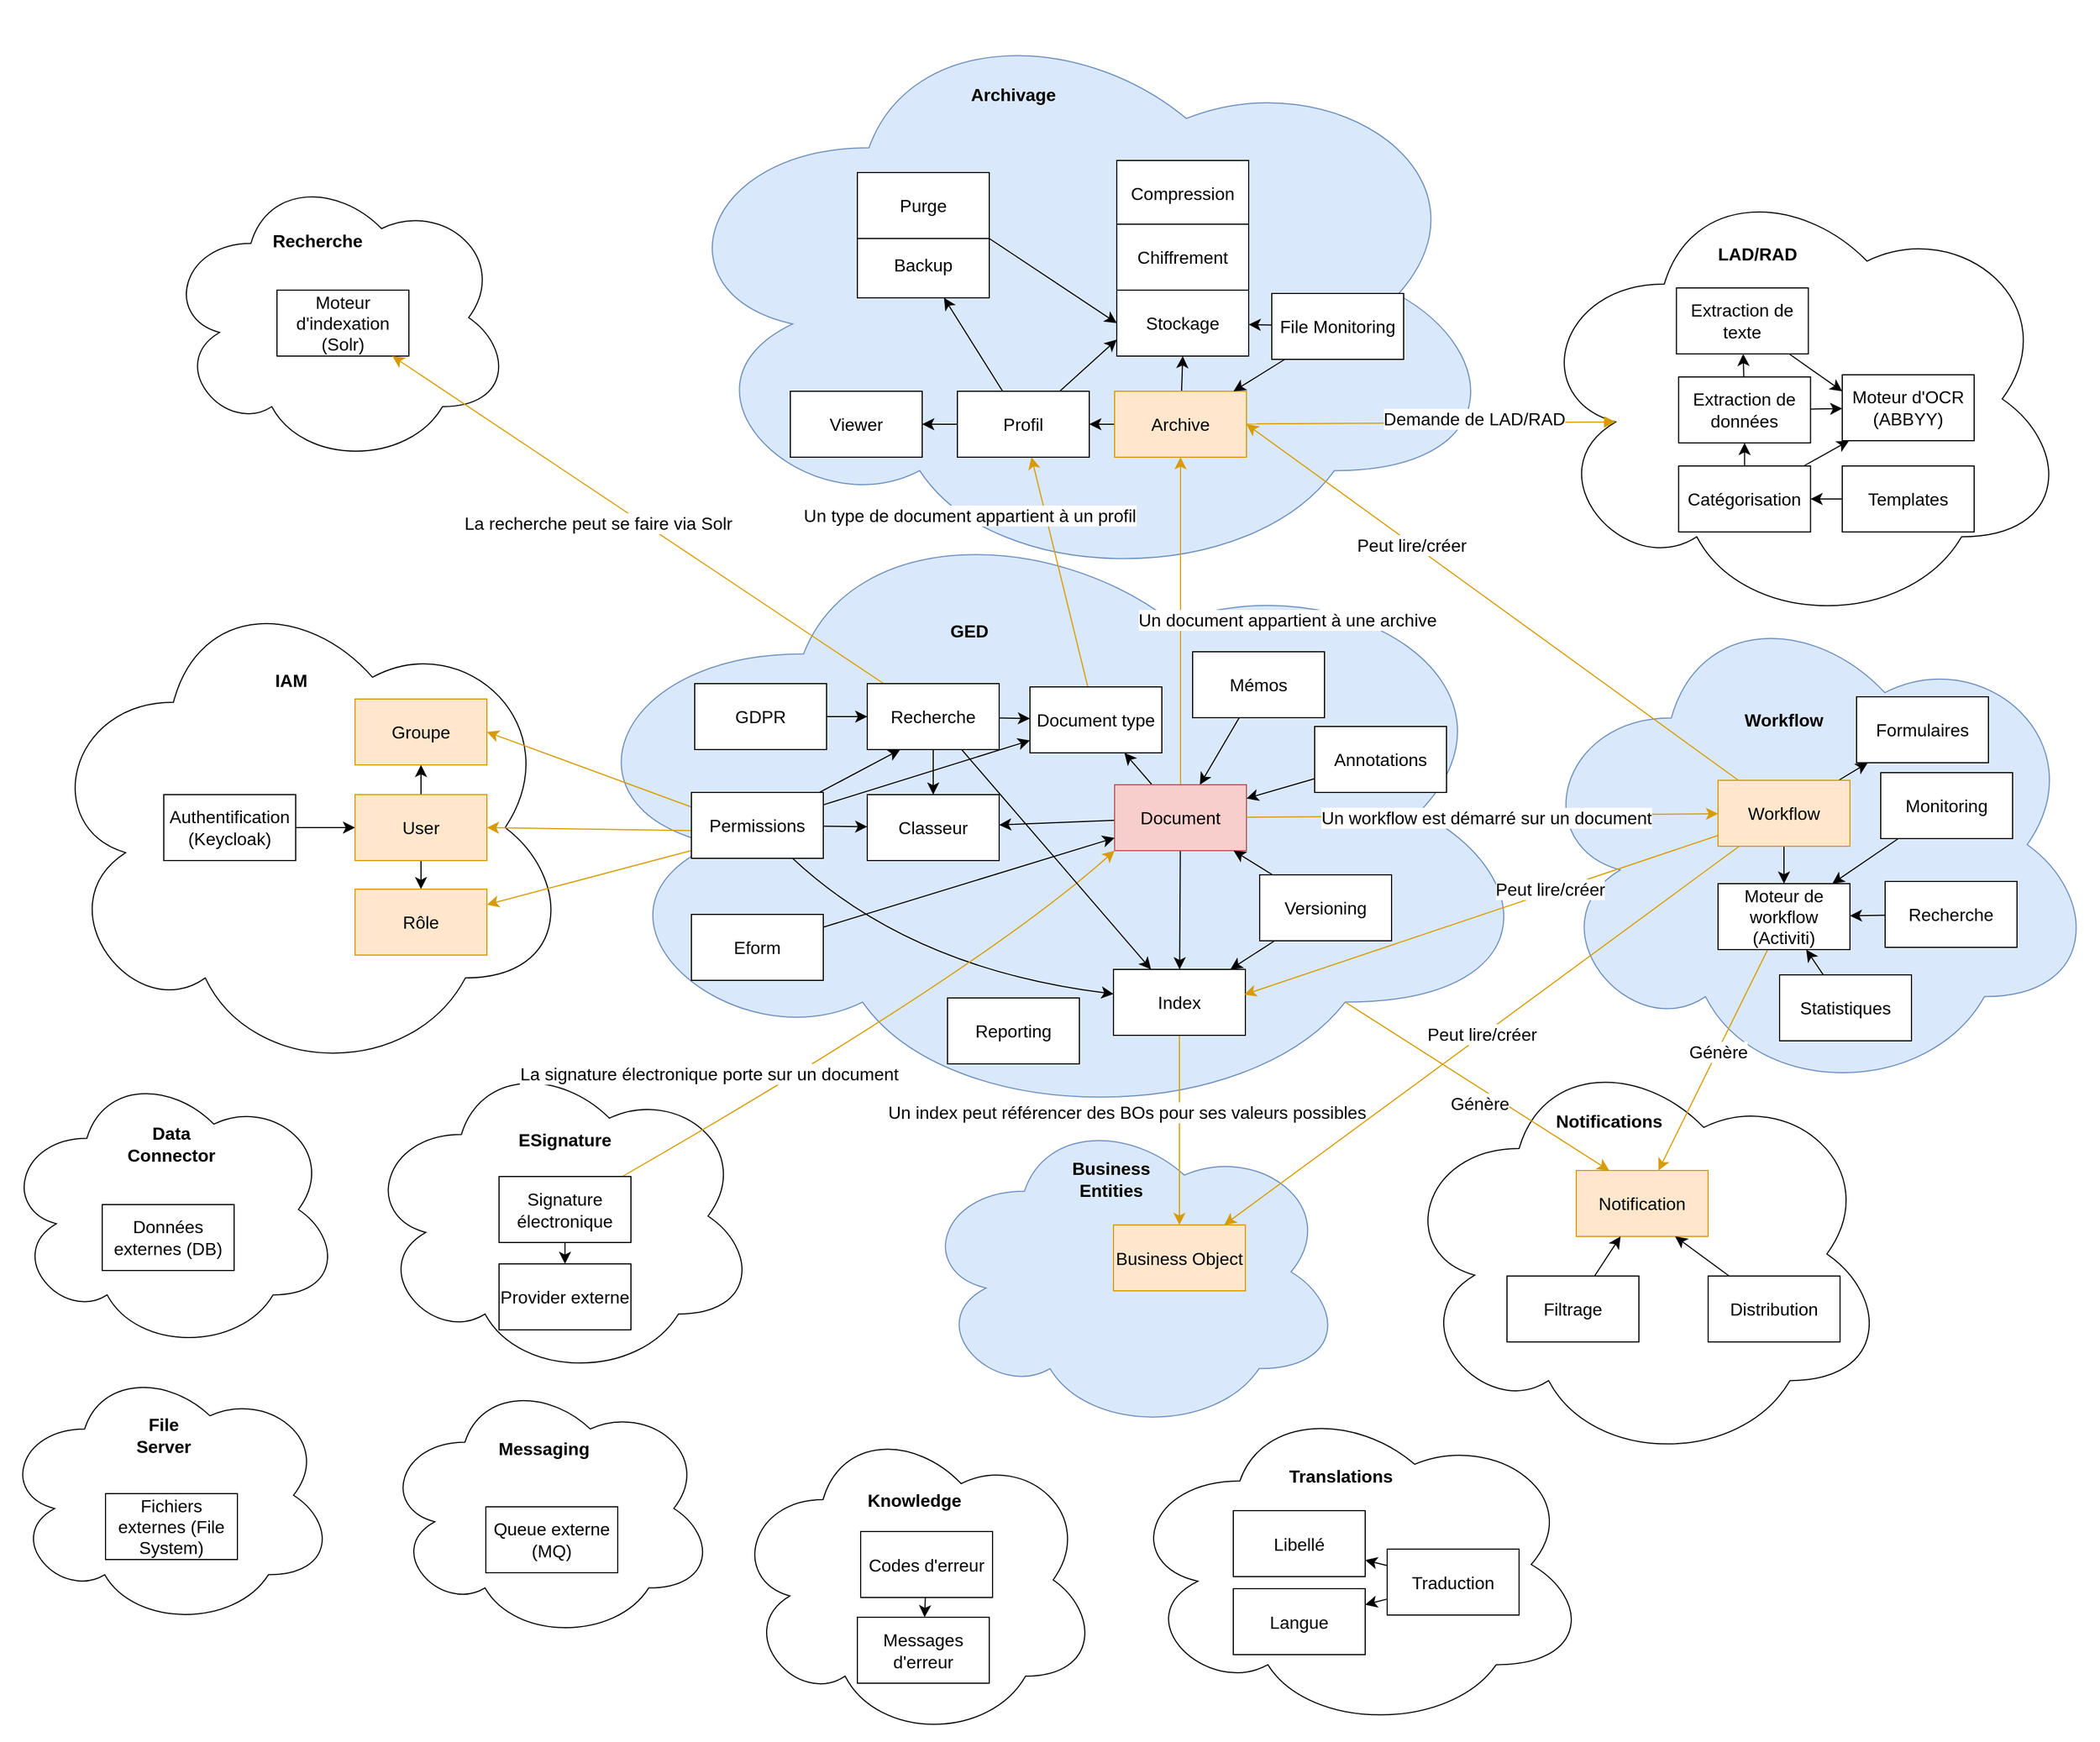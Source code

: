 <mxfile version="23.1.1" type="github">
  <diagram name="Page-1" id="0cTdit1bKc_Ym_qucfK5">
    <mxGraphModel dx="3512" dy="2032" grid="0" gridSize="10" guides="1" tooltips="1" connect="1" arrows="1" fold="1" page="0" pageScale="1" pageWidth="827" pageHeight="1169" math="0" shadow="0">
      <root>
        <mxCell id="0" />
        <mxCell id="1" parent="0" />
        <mxCell id="MWsR9NhOi4AlFJ0MHyTv-120" value="" style="ellipse;shape=cloud;whiteSpace=wrap;html=1;fontSize=16;" parent="1" vertex="1">
          <mxGeometry x="44" y="263" width="448" height="384" as="geometry" />
        </mxCell>
        <mxCell id="MWsR9NhOi4AlFJ0MHyTv-60" value="" style="ellipse;shape=cloud;whiteSpace=wrap;html=1;fontSize=16;" parent="1" vertex="1">
          <mxGeometry x="-1189" y="-161" width="483" height="456" as="geometry" />
        </mxCell>
        <mxCell id="MWsR9NhOi4AlFJ0MHyTv-30" value="" style="ellipse;shape=cloud;whiteSpace=wrap;html=1;fontSize=16;fillColor=#dae8fc;strokeColor=#6c8ebf;" parent="1" vertex="1">
          <mxGeometry x="-628" y="-685" width="770" height="534" as="geometry" />
        </mxCell>
        <mxCell id="MWsR9NhOi4AlFJ0MHyTv-17" value="" style="ellipse;shape=cloud;whiteSpace=wrap;html=1;fontSize=16;fillColor=#dae8fc;strokeColor=#6c8ebf;" parent="1" vertex="1">
          <mxGeometry x="-391" y="324.5" width="388" height="293.5" as="geometry" />
        </mxCell>
        <mxCell id="MWsR9NhOi4AlFJ0MHyTv-8" value="" style="ellipse;shape=cloud;whiteSpace=wrap;html=1;fontSize=16;fillColor=#dae8fc;strokeColor=#6c8ebf;" parent="1" vertex="1">
          <mxGeometry x="-719" y="-235" width="896" height="576" as="geometry" />
        </mxCell>
        <mxCell id="MWsR9NhOi4AlFJ0MHyTv-7" style="edgeStyle=none;curved=1;rounded=0;orthogonalLoop=1;jettySize=auto;html=1;fontSize=12;startSize=8;endSize=8;" parent="1" source="MWsR9NhOi4AlFJ0MHyTv-1" target="MWsR9NhOi4AlFJ0MHyTv-2" edge="1">
          <mxGeometry relative="1" as="geometry" />
        </mxCell>
        <mxCell id="MWsR9NhOi4AlFJ0MHyTv-32" style="edgeStyle=none;curved=1;rounded=0;orthogonalLoop=1;jettySize=auto;html=1;entryX=0.5;entryY=1;entryDx=0;entryDy=0;fontSize=12;startSize=8;endSize=8;startArrow=none;startFill=0;fillColor=#ffe6cc;strokeColor=#d79b00;endArrow=classic;endFill=1;" parent="1" source="MWsR9NhOi4AlFJ0MHyTv-1" target="MWsR9NhOi4AlFJ0MHyTv-31" edge="1">
          <mxGeometry relative="1" as="geometry" />
        </mxCell>
        <mxCell id="MWsR9NhOi4AlFJ0MHyTv-38" value="Un document appartient à une archive" style="edgeLabel;html=1;align=center;verticalAlign=middle;resizable=0;points=[];fontSize=16;" parent="MWsR9NhOi4AlFJ0MHyTv-32" vertex="1" connectable="0">
          <mxGeometry x="0.11" y="-2" relative="1" as="geometry">
            <mxPoint x="95" y="15" as="offset" />
          </mxGeometry>
        </mxCell>
        <mxCell id="MWsR9NhOi4AlFJ0MHyTv-55" style="edgeStyle=none;curved=1;rounded=0;orthogonalLoop=1;jettySize=auto;html=1;fontSize=12;startSize=8;endSize=8;" parent="1" source="MWsR9NhOi4AlFJ0MHyTv-1" target="MWsR9NhOi4AlFJ0MHyTv-54" edge="1">
          <mxGeometry relative="1" as="geometry" />
        </mxCell>
        <mxCell id="-pzp6EkCXluZw9pxXSIb-24" style="edgeStyle=none;curved=1;rounded=0;orthogonalLoop=1;jettySize=auto;html=1;fontSize=12;startSize=8;endSize=8;" edge="1" parent="1" source="MWsR9NhOi4AlFJ0MHyTv-1" target="MWsR9NhOi4AlFJ0MHyTv-3">
          <mxGeometry relative="1" as="geometry" />
        </mxCell>
        <mxCell id="MWsR9NhOi4AlFJ0MHyTv-1" value="Document" style="rounded=0;whiteSpace=wrap;html=1;fontSize=16;fillColor=#f8cecc;strokeColor=#b85450;" parent="1" vertex="1">
          <mxGeometry x="-212" y="28" width="120" height="60" as="geometry" />
        </mxCell>
        <mxCell id="MWsR9NhOi4AlFJ0MHyTv-25" style="edgeStyle=none;curved=1;rounded=0;orthogonalLoop=1;jettySize=auto;html=1;fontSize=12;startSize=8;endSize=8;fillColor=#ffe6cc;strokeColor=#d79b00;" parent="1" source="MWsR9NhOi4AlFJ0MHyTv-2" target="MWsR9NhOi4AlFJ0MHyTv-18" edge="1">
          <mxGeometry relative="1" as="geometry" />
        </mxCell>
        <mxCell id="MWsR9NhOi4AlFJ0MHyTv-27" value="Un index peut référencer des BOs pour ses valeurs possibles" style="edgeLabel;html=1;align=center;verticalAlign=middle;resizable=0;points=[];fontSize=16;" parent="MWsR9NhOi4AlFJ0MHyTv-25" vertex="1" connectable="0">
          <mxGeometry x="-0.388" y="4" relative="1" as="geometry">
            <mxPoint x="-52" y="17" as="offset" />
          </mxGeometry>
        </mxCell>
        <mxCell id="MWsR9NhOi4AlFJ0MHyTv-129" style="edgeStyle=none;curved=1;rounded=0;orthogonalLoop=1;jettySize=auto;html=1;entryX=0.25;entryY=0;entryDx=0;entryDy=0;fontSize=12;startSize=8;endSize=8;exitX=0.8;exitY=0.8;exitDx=0;exitDy=0;exitPerimeter=0;fillColor=#ffe6cc;strokeColor=#d79b00;" parent="1" source="MWsR9NhOi4AlFJ0MHyTv-8" target="MWsR9NhOi4AlFJ0MHyTv-121" edge="1">
          <mxGeometry relative="1" as="geometry" />
        </mxCell>
        <mxCell id="MWsR9NhOi4AlFJ0MHyTv-130" value="Génère" style="edgeLabel;html=1;align=center;verticalAlign=middle;resizable=0;points=[];fontSize=16;" parent="MWsR9NhOi4AlFJ0MHyTv-129" vertex="1" connectable="0">
          <mxGeometry x="-0.18" y="-1" relative="1" as="geometry">
            <mxPoint x="24" y="28" as="offset" />
          </mxGeometry>
        </mxCell>
        <mxCell id="MWsR9NhOi4AlFJ0MHyTv-2" value="Index" style="rounded=0;whiteSpace=wrap;html=1;fontSize=16;" parent="1" vertex="1">
          <mxGeometry x="-213" y="196" width="120" height="60" as="geometry" />
        </mxCell>
        <mxCell id="-pzp6EkCXluZw9pxXSIb-22" style="edgeStyle=none;curved=1;rounded=0;orthogonalLoop=1;jettySize=auto;html=1;fontSize=12;startSize=8;endSize=8;fillColor=#ffe6cc;strokeColor=#d79b00;" edge="1" parent="1" source="MWsR9NhOi4AlFJ0MHyTv-3" target="MWsR9NhOi4AlFJ0MHyTv-114">
          <mxGeometry relative="1" as="geometry" />
        </mxCell>
        <mxCell id="-pzp6EkCXluZw9pxXSIb-23" value="Un type de document appartient à un profil" style="edgeLabel;html=1;align=center;verticalAlign=middle;resizable=0;points=[];fontSize=16;" vertex="1" connectable="0" parent="-pzp6EkCXluZw9pxXSIb-22">
          <mxGeometry x="0.036" y="-2" relative="1" as="geometry">
            <mxPoint x="-83" y="-47" as="offset" />
          </mxGeometry>
        </mxCell>
        <mxCell id="MWsR9NhOi4AlFJ0MHyTv-3" value="Document type" style="rounded=0;whiteSpace=wrap;html=1;fontSize=16;" parent="1" vertex="1">
          <mxGeometry x="-289" y="-61" width="120" height="60" as="geometry" />
        </mxCell>
        <mxCell id="MWsR9NhOi4AlFJ0MHyTv-9" value="GED" style="text;html=1;strokeColor=none;fillColor=none;align=center;verticalAlign=middle;whiteSpace=wrap;rounded=0;fontSize=16;fontStyle=1" parent="1" vertex="1">
          <mxGeometry x="-374" y="-127" width="60" height="30" as="geometry" />
        </mxCell>
        <mxCell id="MWsR9NhOi4AlFJ0MHyTv-10" value="" style="ellipse;shape=cloud;whiteSpace=wrap;html=1;fontSize=16;fillColor=#dae8fc;strokeColor=#6c8ebf;" parent="1" vertex="1">
          <mxGeometry x="165" y="-148" width="518" height="461" as="geometry" />
        </mxCell>
        <mxCell id="MWsR9NhOi4AlFJ0MHyTv-20" style="edgeStyle=none;curved=1;rounded=0;orthogonalLoop=1;jettySize=auto;html=1;fontSize=12;startSize=8;endSize=8;endArrow=none;endFill=0;startArrow=classic;startFill=1;fillColor=#ffe6cc;strokeColor=#d79b00;" parent="1" source="MWsR9NhOi4AlFJ0MHyTv-11" target="MWsR9NhOi4AlFJ0MHyTv-1" edge="1">
          <mxGeometry relative="1" as="geometry" />
        </mxCell>
        <mxCell id="MWsR9NhOi4AlFJ0MHyTv-26" value="Un workflow est démarré sur un document" style="edgeLabel;html=1;align=center;verticalAlign=middle;resizable=0;points=[];fontSize=16;" parent="MWsR9NhOi4AlFJ0MHyTv-20" vertex="1" connectable="0">
          <mxGeometry x="0.148" relative="1" as="geometry">
            <mxPoint x="35" y="2" as="offset" />
          </mxGeometry>
        </mxCell>
        <mxCell id="MWsR9NhOi4AlFJ0MHyTv-39" style="edgeStyle=none;curved=1;rounded=0;orthogonalLoop=1;jettySize=auto;html=1;entryX=1;entryY=0.5;entryDx=0;entryDy=0;fontSize=12;startSize=8;endSize=8;fillColor=#ffe6cc;strokeColor=#d79b00;" parent="1" source="MWsR9NhOi4AlFJ0MHyTv-11" target="MWsR9NhOi4AlFJ0MHyTv-31" edge="1">
          <mxGeometry relative="1" as="geometry" />
        </mxCell>
        <mxCell id="MWsR9NhOi4AlFJ0MHyTv-40" value="Peut lire/créer" style="edgeLabel;html=1;align=center;verticalAlign=middle;resizable=0;points=[];fontSize=16;" parent="MWsR9NhOi4AlFJ0MHyTv-39" vertex="1" connectable="0">
          <mxGeometry x="0.33" y="1" relative="1" as="geometry">
            <mxPoint as="offset" />
          </mxGeometry>
        </mxCell>
        <mxCell id="MWsR9NhOi4AlFJ0MHyTv-44" style="edgeStyle=none;curved=1;rounded=0;orthogonalLoop=1;jettySize=auto;html=1;fontSize=12;startSize=8;endSize=8;fillColor=#ffe6cc;strokeColor=#d79b00;" parent="1" source="MWsR9NhOi4AlFJ0MHyTv-11" target="MWsR9NhOi4AlFJ0MHyTv-18" edge="1">
          <mxGeometry relative="1" as="geometry" />
        </mxCell>
        <mxCell id="MWsR9NhOi4AlFJ0MHyTv-45" value="Peut lire/créer" style="edgeLabel;html=1;align=center;verticalAlign=middle;resizable=0;points=[];fontSize=16;" parent="MWsR9NhOi4AlFJ0MHyTv-44" vertex="1" connectable="0">
          <mxGeometry x="-0.002" y="-1" relative="1" as="geometry">
            <mxPoint as="offset" />
          </mxGeometry>
        </mxCell>
        <mxCell id="MWsR9NhOi4AlFJ0MHyTv-164" style="edgeStyle=none;curved=1;rounded=0;orthogonalLoop=1;jettySize=auto;html=1;fontSize=12;startSize=8;endSize=8;" parent="1" source="MWsR9NhOi4AlFJ0MHyTv-11" target="MWsR9NhOi4AlFJ0MHyTv-46" edge="1">
          <mxGeometry relative="1" as="geometry" />
        </mxCell>
        <mxCell id="-pzp6EkCXluZw9pxXSIb-17" style="edgeStyle=none;curved=1;rounded=0;orthogonalLoop=1;jettySize=auto;html=1;fontSize=12;startSize=8;endSize=8;" edge="1" parent="1" source="MWsR9NhOi4AlFJ0MHyTv-11" target="-pzp6EkCXluZw9pxXSIb-1">
          <mxGeometry relative="1" as="geometry" />
        </mxCell>
        <mxCell id="MWsR9NhOi4AlFJ0MHyTv-11" value="Workflow" style="rounded=0;whiteSpace=wrap;html=1;fontSize=16;fillColor=#ffe6cc;strokeColor=#d79b00;" parent="1" vertex="1">
          <mxGeometry x="337" y="24" width="120" height="60" as="geometry" />
        </mxCell>
        <mxCell id="MWsR9NhOi4AlFJ0MHyTv-13" value="Workflow" style="text;html=1;strokeColor=none;fillColor=none;align=center;verticalAlign=middle;whiteSpace=wrap;rounded=0;fontSize=16;fontStyle=1" parent="1" vertex="1">
          <mxGeometry x="367" y="-46" width="60" height="30" as="geometry" />
        </mxCell>
        <mxCell id="MWsR9NhOi4AlFJ0MHyTv-18" value="Business Object" style="rounded=0;whiteSpace=wrap;html=1;fontSize=16;fillColor=#ffe6cc;strokeColor=#d79b00;" parent="1" vertex="1">
          <mxGeometry x="-213" y="428.5" width="120" height="60" as="geometry" />
        </mxCell>
        <mxCell id="MWsR9NhOi4AlFJ0MHyTv-21" value="Business Entities " style="text;html=1;strokeColor=none;fillColor=none;align=center;verticalAlign=middle;whiteSpace=wrap;rounded=0;fontSize=16;fontStyle=1" parent="1" vertex="1">
          <mxGeometry x="-245" y="371.5" width="60" height="30" as="geometry" />
        </mxCell>
        <mxCell id="-pzp6EkCXluZw9pxXSIb-29" style="edgeStyle=none;curved=1;rounded=0;orthogonalLoop=1;jettySize=auto;html=1;fontSize=12;startSize=8;endSize=8;" edge="1" parent="1" source="MWsR9NhOi4AlFJ0MHyTv-31" target="MWsR9NhOi4AlFJ0MHyTv-114">
          <mxGeometry relative="1" as="geometry" />
        </mxCell>
        <mxCell id="-pzp6EkCXluZw9pxXSIb-34" style="edgeStyle=none;curved=1;rounded=0;orthogonalLoop=1;jettySize=auto;html=1;entryX=0.5;entryY=1;entryDx=0;entryDy=0;fontSize=12;startSize=8;endSize=8;" edge="1" parent="1" source="MWsR9NhOi4AlFJ0MHyTv-31" target="MWsR9NhOi4AlFJ0MHyTv-33">
          <mxGeometry relative="1" as="geometry" />
        </mxCell>
        <mxCell id="MWsR9NhOi4AlFJ0MHyTv-31" value="Archive" style="rounded=0;whiteSpace=wrap;html=1;fontSize=16;fillColor=#ffe6cc;strokeColor=#d79b00;" parent="1" vertex="1">
          <mxGeometry x="-212" y="-330" width="120" height="60" as="geometry" />
        </mxCell>
        <mxCell id="MWsR9NhOi4AlFJ0MHyTv-33" value="Stockage" style="rounded=0;whiteSpace=wrap;html=1;fontSize=16;" parent="1" vertex="1">
          <mxGeometry x="-210" y="-422" width="120" height="60" as="geometry" />
        </mxCell>
        <mxCell id="MWsR9NhOi4AlFJ0MHyTv-35" value="Archivage" style="text;html=1;strokeColor=none;fillColor=none;align=center;verticalAlign=middle;whiteSpace=wrap;rounded=0;fontSize=16;shadow=0;fontStyle=1" parent="1" vertex="1">
          <mxGeometry x="-334" y="-615" width="60" height="30" as="geometry" />
        </mxCell>
        <mxCell id="MWsR9NhOi4AlFJ0MHyTv-36" value="Backup" style="rounded=0;whiteSpace=wrap;html=1;fontSize=16;" parent="1" vertex="1">
          <mxGeometry x="-446" y="-475" width="120" height="60" as="geometry" />
        </mxCell>
        <mxCell id="MWsR9NhOi4AlFJ0MHyTv-42" style="edgeStyle=none;curved=1;rounded=0;orthogonalLoop=1;jettySize=auto;html=1;entryX=0.992;entryY=0.383;entryDx=0;entryDy=0;entryPerimeter=0;fontSize=12;startSize=8;endSize=8;fillColor=#ffe6cc;strokeColor=#d79b00;" parent="1" source="MWsR9NhOi4AlFJ0MHyTv-11" target="MWsR9NhOi4AlFJ0MHyTv-2" edge="1">
          <mxGeometry relative="1" as="geometry" />
        </mxCell>
        <mxCell id="MWsR9NhOi4AlFJ0MHyTv-43" value="Peut lire/créer" style="edgeLabel;html=1;align=center;verticalAlign=middle;resizable=0;points=[];fontSize=16;" parent="MWsR9NhOi4AlFJ0MHyTv-42" vertex="1" connectable="0">
          <mxGeometry x="0.169" y="-1" relative="1" as="geometry">
            <mxPoint x="99" y="-35" as="offset" />
          </mxGeometry>
        </mxCell>
        <mxCell id="MWsR9NhOi4AlFJ0MHyTv-127" style="edgeStyle=none;curved=1;rounded=0;orthogonalLoop=1;jettySize=auto;html=1;fontSize=12;startSize=8;endSize=8;fillColor=#ffe6cc;strokeColor=#d79b00;" parent="1" source="MWsR9NhOi4AlFJ0MHyTv-46" target="MWsR9NhOi4AlFJ0MHyTv-121" edge="1">
          <mxGeometry relative="1" as="geometry" />
        </mxCell>
        <mxCell id="MWsR9NhOi4AlFJ0MHyTv-128" value="Génère" style="edgeLabel;html=1;align=center;verticalAlign=middle;resizable=0;points=[];fontSize=16;" parent="MWsR9NhOi4AlFJ0MHyTv-127" vertex="1" connectable="0">
          <mxGeometry x="-0.08" relative="1" as="geometry">
            <mxPoint as="offset" />
          </mxGeometry>
        </mxCell>
        <mxCell id="MWsR9NhOi4AlFJ0MHyTv-46" value="Moteur de workflow (Activiti)" style="rounded=0;whiteSpace=wrap;html=1;fontSize=16;" parent="1" vertex="1">
          <mxGeometry x="337" y="118" width="120" height="60" as="geometry" />
        </mxCell>
        <mxCell id="MWsR9NhOi4AlFJ0MHyTv-165" style="edgeStyle=none;curved=1;rounded=0;orthogonalLoop=1;jettySize=auto;html=1;fontSize=12;startSize=8;endSize=8;" parent="1" source="MWsR9NhOi4AlFJ0MHyTv-48" target="MWsR9NhOi4AlFJ0MHyTv-46" edge="1">
          <mxGeometry relative="1" as="geometry" />
        </mxCell>
        <mxCell id="MWsR9NhOi4AlFJ0MHyTv-48" value="Monitoring" style="rounded=0;whiteSpace=wrap;html=1;fontSize=16;" parent="1" vertex="1">
          <mxGeometry x="485" y="17" width="120" height="60" as="geometry" />
        </mxCell>
        <mxCell id="MWsR9NhOi4AlFJ0MHyTv-54" value="Classeur" style="rounded=0;whiteSpace=wrap;html=1;fontSize=16;" parent="1" vertex="1">
          <mxGeometry x="-437" y="37" width="120" height="60" as="geometry" />
        </mxCell>
        <mxCell id="MWsR9NhOi4AlFJ0MHyTv-57" style="edgeStyle=none;curved=1;rounded=0;orthogonalLoop=1;jettySize=auto;html=1;fontSize=12;startSize=8;endSize=8;" parent="1" source="MWsR9NhOi4AlFJ0MHyTv-56" target="MWsR9NhOi4AlFJ0MHyTv-54" edge="1">
          <mxGeometry relative="1" as="geometry" />
        </mxCell>
        <mxCell id="MWsR9NhOi4AlFJ0MHyTv-58" style="edgeStyle=none;curved=1;rounded=0;orthogonalLoop=1;jettySize=auto;html=1;fontSize=12;startSize=8;endSize=8;" parent="1" source="MWsR9NhOi4AlFJ0MHyTv-56" target="MWsR9NhOi4AlFJ0MHyTv-3" edge="1">
          <mxGeometry relative="1" as="geometry" />
        </mxCell>
        <mxCell id="MWsR9NhOi4AlFJ0MHyTv-74" style="edgeStyle=none;curved=1;rounded=0;orthogonalLoop=1;jettySize=auto;html=1;entryX=1;entryY=0.5;entryDx=0;entryDy=0;fontSize=12;startSize=8;endSize=8;fillColor=#ffe6cc;strokeColor=#d79b00;" parent="1" target="MWsR9NhOi4AlFJ0MHyTv-65" edge="1">
          <mxGeometry relative="1" as="geometry">
            <mxPoint x="-597" y="48.223" as="sourcePoint" />
          </mxGeometry>
        </mxCell>
        <mxCell id="MWsR9NhOi4AlFJ0MHyTv-75" style="edgeStyle=none;curved=1;rounded=0;orthogonalLoop=1;jettySize=auto;html=1;entryX=1;entryY=0.5;entryDx=0;entryDy=0;fontSize=12;startSize=8;endSize=8;fillColor=#ffe6cc;strokeColor=#d79b00;" parent="1" target="MWsR9NhOi4AlFJ0MHyTv-62" edge="1">
          <mxGeometry relative="1" as="geometry">
            <mxPoint x="-597" y="69.793" as="sourcePoint" />
          </mxGeometry>
        </mxCell>
        <mxCell id="MWsR9NhOi4AlFJ0MHyTv-76" style="edgeStyle=none;curved=1;rounded=0;orthogonalLoop=1;jettySize=auto;html=1;fontSize=12;startSize=8;endSize=8;fillColor=#ffe6cc;strokeColor=#d79b00;" parent="1" target="MWsR9NhOi4AlFJ0MHyTv-63" edge="1">
          <mxGeometry relative="1" as="geometry">
            <mxPoint x="-597" y="87.914" as="sourcePoint" />
          </mxGeometry>
        </mxCell>
        <mxCell id="MWsR9NhOi4AlFJ0MHyTv-156" style="edgeStyle=none;curved=1;rounded=0;orthogonalLoop=1;jettySize=auto;html=1;fontSize=12;startSize=8;endSize=8;" parent="1" source="MWsR9NhOi4AlFJ0MHyTv-56" target="MWsR9NhOi4AlFJ0MHyTv-2" edge="1">
          <mxGeometry relative="1" as="geometry">
            <Array as="points">
              <mxPoint x="-398" y="195" />
            </Array>
          </mxGeometry>
        </mxCell>
        <mxCell id="-pzp6EkCXluZw9pxXSIb-28" style="edgeStyle=none;curved=1;rounded=0;orthogonalLoop=1;jettySize=auto;html=1;entryX=0.25;entryY=1;entryDx=0;entryDy=0;fontSize=12;startSize=8;endSize=8;" edge="1" parent="1" source="MWsR9NhOi4AlFJ0MHyTv-56" target="MWsR9NhOi4AlFJ0MHyTv-50">
          <mxGeometry relative="1" as="geometry" />
        </mxCell>
        <mxCell id="MWsR9NhOi4AlFJ0MHyTv-56" value="Permissions" style="rounded=0;whiteSpace=wrap;html=1;fontSize=16;" parent="1" vertex="1">
          <mxGeometry x="-597" y="35" width="120" height="60" as="geometry" />
        </mxCell>
        <mxCell id="MWsR9NhOi4AlFJ0MHyTv-66" style="edgeStyle=none;curved=1;rounded=0;orthogonalLoop=1;jettySize=auto;html=1;fontSize=12;startSize=8;endSize=8;" parent="1" source="MWsR9NhOi4AlFJ0MHyTv-61" target="MWsR9NhOi4AlFJ0MHyTv-62" edge="1">
          <mxGeometry relative="1" as="geometry" />
        </mxCell>
        <mxCell id="MWsR9NhOi4AlFJ0MHyTv-61" value="Authentification (Keycloak)" style="rounded=0;whiteSpace=wrap;html=1;fontSize=16;" parent="1" vertex="1">
          <mxGeometry x="-1077" y="37" width="120" height="60" as="geometry" />
        </mxCell>
        <mxCell id="MWsR9NhOi4AlFJ0MHyTv-72" style="edgeStyle=none;curved=1;rounded=0;orthogonalLoop=1;jettySize=auto;html=1;fontSize=12;startSize=8;endSize=8;" parent="1" source="MWsR9NhOi4AlFJ0MHyTv-62" target="MWsR9NhOi4AlFJ0MHyTv-65" edge="1">
          <mxGeometry relative="1" as="geometry" />
        </mxCell>
        <mxCell id="MWsR9NhOi4AlFJ0MHyTv-73" style="edgeStyle=none;curved=1;rounded=0;orthogonalLoop=1;jettySize=auto;html=1;fontSize=12;startSize=8;endSize=8;" parent="1" source="MWsR9NhOi4AlFJ0MHyTv-62" target="MWsR9NhOi4AlFJ0MHyTv-63" edge="1">
          <mxGeometry relative="1" as="geometry" />
        </mxCell>
        <mxCell id="MWsR9NhOi4AlFJ0MHyTv-62" value="User" style="rounded=0;whiteSpace=wrap;html=1;fontSize=16;fillColor=#ffe6cc;strokeColor=#d79b00;" parent="1" vertex="1">
          <mxGeometry x="-903" y="37" width="120" height="60" as="geometry" />
        </mxCell>
        <mxCell id="MWsR9NhOi4AlFJ0MHyTv-63" value="Rôle" style="rounded=0;whiteSpace=wrap;html=1;fontSize=16;fillColor=#ffe6cc;strokeColor=#d79b00;" parent="1" vertex="1">
          <mxGeometry x="-903" y="123" width="120" height="60" as="geometry" />
        </mxCell>
        <mxCell id="MWsR9NhOi4AlFJ0MHyTv-65" value="Groupe" style="rounded=0;whiteSpace=wrap;html=1;fontSize=16;fillColor=#ffe6cc;strokeColor=#d79b00;" parent="1" vertex="1">
          <mxGeometry x="-903" y="-50" width="120" height="60" as="geometry" />
        </mxCell>
        <mxCell id="MWsR9NhOi4AlFJ0MHyTv-67" value="IAM" style="text;html=1;strokeColor=none;fillColor=none;align=center;verticalAlign=middle;whiteSpace=wrap;rounded=0;fontSize=16;fontStyle=1" parent="1" vertex="1">
          <mxGeometry x="-991" y="-82" width="60" height="30" as="geometry" />
        </mxCell>
        <mxCell id="MWsR9NhOi4AlFJ0MHyTv-78" style="edgeStyle=none;curved=1;rounded=0;orthogonalLoop=1;jettySize=auto;html=1;fontSize=12;startSize=8;endSize=8;" parent="1" source="MWsR9NhOi4AlFJ0MHyTv-77" target="MWsR9NhOi4AlFJ0MHyTv-46" edge="1">
          <mxGeometry relative="1" as="geometry" />
        </mxCell>
        <mxCell id="MWsR9NhOi4AlFJ0MHyTv-77" value="Recherche" style="rounded=0;whiteSpace=wrap;html=1;fontSize=16;" parent="1" vertex="1">
          <mxGeometry x="489" y="116" width="120" height="60" as="geometry" />
        </mxCell>
        <mxCell id="MWsR9NhOi4AlFJ0MHyTv-79" value="" style="ellipse;shape=cloud;whiteSpace=wrap;html=1;fontSize=16;" parent="1" vertex="1">
          <mxGeometry x="165.16" y="-532" width="491.84" height="418" as="geometry" />
        </mxCell>
        <mxCell id="MWsR9NhOi4AlFJ0MHyTv-83" style="edgeStyle=none;curved=1;rounded=0;orthogonalLoop=1;jettySize=auto;html=1;fontSize=12;startSize=8;endSize=8;startArrow=block;startFill=1;endArrow=none;endFill=0;fillColor=#ffe6cc;strokeColor=#d79b00;exitX=0.16;exitY=0.55;exitDx=0;exitDy=0;exitPerimeter=0;" parent="1" source="MWsR9NhOi4AlFJ0MHyTv-79" target="MWsR9NhOi4AlFJ0MHyTv-31" edge="1">
          <mxGeometry relative="1" as="geometry">
            <mxPoint x="230" y="-269" as="sourcePoint" />
          </mxGeometry>
        </mxCell>
        <mxCell id="MWsR9NhOi4AlFJ0MHyTv-84" value="Demande de LAD/RAD" style="edgeLabel;html=1;align=center;verticalAlign=middle;resizable=0;points=[];fontSize=16;" parent="MWsR9NhOi4AlFJ0MHyTv-83" vertex="1" connectable="0">
          <mxGeometry x="-0.062" y="-2" relative="1" as="geometry">
            <mxPoint x="28" y="-2" as="offset" />
          </mxGeometry>
        </mxCell>
        <mxCell id="MWsR9NhOi4AlFJ0MHyTv-81" value="LAD/RAD" style="text;html=1;strokeColor=none;fillColor=none;align=center;verticalAlign=middle;whiteSpace=wrap;rounded=0;fontSize=16;fontStyle=1" parent="1" vertex="1">
          <mxGeometry x="343" y="-470" width="60" height="30" as="geometry" />
        </mxCell>
        <mxCell id="MWsR9NhOi4AlFJ0MHyTv-91" style="edgeStyle=none;curved=1;rounded=0;orthogonalLoop=1;jettySize=auto;html=1;entryX=0;entryY=0.25;entryDx=0;entryDy=0;fontSize=12;startSize=8;endSize=8;" parent="1" source="MWsR9NhOi4AlFJ0MHyTv-85" target="MWsR9NhOi4AlFJ0MHyTv-88" edge="1">
          <mxGeometry relative="1" as="geometry" />
        </mxCell>
        <mxCell id="MWsR9NhOi4AlFJ0MHyTv-85" value="Extraction de texte" style="rounded=0;whiteSpace=wrap;html=1;fontSize=16;" parent="1" vertex="1">
          <mxGeometry x="299.16" y="-424" width="120" height="60" as="geometry" />
        </mxCell>
        <mxCell id="MWsR9NhOi4AlFJ0MHyTv-92" style="edgeStyle=none;curved=1;rounded=0;orthogonalLoop=1;jettySize=auto;html=1;fontSize=12;startSize=8;endSize=8;" parent="1" source="MWsR9NhOi4AlFJ0MHyTv-86" target="MWsR9NhOi4AlFJ0MHyTv-85" edge="1">
          <mxGeometry relative="1" as="geometry" />
        </mxCell>
        <mxCell id="-pzp6EkCXluZw9pxXSIb-16" style="edgeStyle=none;curved=1;rounded=0;orthogonalLoop=1;jettySize=auto;html=1;fontSize=12;startSize=8;endSize=8;" edge="1" parent="1" source="MWsR9NhOi4AlFJ0MHyTv-86" target="MWsR9NhOi4AlFJ0MHyTv-88">
          <mxGeometry relative="1" as="geometry" />
        </mxCell>
        <mxCell id="MWsR9NhOi4AlFJ0MHyTv-86" value="Extraction de données" style="rounded=0;whiteSpace=wrap;html=1;fontSize=16;" parent="1" vertex="1">
          <mxGeometry x="301.16" y="-343" width="120" height="60" as="geometry" />
        </mxCell>
        <mxCell id="MWsR9NhOi4AlFJ0MHyTv-94" style="edgeStyle=none;curved=1;rounded=0;orthogonalLoop=1;jettySize=auto;html=1;fontSize=12;startSize=8;endSize=8;" parent="1" source="MWsR9NhOi4AlFJ0MHyTv-87" target="MWsR9NhOi4AlFJ0MHyTv-88" edge="1">
          <mxGeometry relative="1" as="geometry" />
        </mxCell>
        <mxCell id="-pzp6EkCXluZw9pxXSIb-15" style="edgeStyle=none;curved=1;rounded=0;orthogonalLoop=1;jettySize=auto;html=1;fontSize=12;startSize=8;endSize=8;" edge="1" parent="1" source="MWsR9NhOi4AlFJ0MHyTv-87" target="MWsR9NhOi4AlFJ0MHyTv-86">
          <mxGeometry relative="1" as="geometry" />
        </mxCell>
        <mxCell id="MWsR9NhOi4AlFJ0MHyTv-87" value="Catégorisation" style="rounded=0;whiteSpace=wrap;html=1;fontSize=16;" parent="1" vertex="1">
          <mxGeometry x="301.16" y="-262" width="120" height="60" as="geometry" />
        </mxCell>
        <mxCell id="MWsR9NhOi4AlFJ0MHyTv-88" value="Moteur d&#39;OCR (ABBYY)" style="rounded=0;whiteSpace=wrap;html=1;fontSize=16;" parent="1" vertex="1">
          <mxGeometry x="450" y="-345" width="120" height="60" as="geometry" />
        </mxCell>
        <mxCell id="MWsR9NhOi4AlFJ0MHyTv-95" value="" style="ellipse;shape=cloud;whiteSpace=wrap;html=1;fontSize=16;" parent="1" vertex="1">
          <mxGeometry x="-1224" y="285" width="308" height="259" as="geometry" />
        </mxCell>
        <mxCell id="MWsR9NhOi4AlFJ0MHyTv-96" value="Data Connector" style="text;html=1;strokeColor=none;fillColor=none;align=center;verticalAlign=middle;whiteSpace=wrap;rounded=0;fontSize=16;fontStyle=1" parent="1" vertex="1">
          <mxGeometry x="-1100" y="340" width="60" height="30" as="geometry" />
        </mxCell>
        <mxCell id="MWsR9NhOi4AlFJ0MHyTv-97" value="Données externes (DB)" style="rounded=0;whiteSpace=wrap;html=1;fontSize=16;" parent="1" vertex="1">
          <mxGeometry x="-1133" y="410" width="120" height="60" as="geometry" />
        </mxCell>
        <mxCell id="MWsR9NhOi4AlFJ0MHyTv-99" style="edgeStyle=none;curved=1;rounded=0;orthogonalLoop=1;jettySize=auto;html=1;fontSize=12;startSize=8;endSize=8;" parent="1" source="MWsR9NhOi4AlFJ0MHyTv-98" target="MWsR9NhOi4AlFJ0MHyTv-1" edge="1">
          <mxGeometry relative="1" as="geometry" />
        </mxCell>
        <mxCell id="MWsR9NhOi4AlFJ0MHyTv-98" value="Eform" style="rounded=0;whiteSpace=wrap;html=1;fontSize=16;" parent="1" vertex="1">
          <mxGeometry x="-597" y="146" width="120" height="60" as="geometry" />
        </mxCell>
        <mxCell id="MWsR9NhOi4AlFJ0MHyTv-100" value="" style="ellipse;shape=cloud;whiteSpace=wrap;html=1;fontSize=16;" parent="1" vertex="1">
          <mxGeometry x="-896" y="272" width="359" height="297" as="geometry" />
        </mxCell>
        <mxCell id="MWsR9NhOi4AlFJ0MHyTv-103" style="edgeStyle=none;curved=1;rounded=0;orthogonalLoop=1;jettySize=auto;html=1;fontSize=12;startSize=8;endSize=8;fillColor=#ffe6cc;strokeColor=#d79b00;entryX=0;entryY=1;entryDx=0;entryDy=0;" parent="1" source="MWsR9NhOi4AlFJ0MHyTv-101" target="MWsR9NhOi4AlFJ0MHyTv-1" edge="1">
          <mxGeometry relative="1" as="geometry">
            <Array as="points">
              <mxPoint x="-334" y="197" />
            </Array>
          </mxGeometry>
        </mxCell>
        <mxCell id="MWsR9NhOi4AlFJ0MHyTv-104" value="La signature électronique porte sur un document" style="edgeLabel;html=1;align=center;verticalAlign=middle;resizable=0;points=[];fontSize=16;" parent="MWsR9NhOi4AlFJ0MHyTv-103" vertex="1" connectable="0">
          <mxGeometry x="-0.481" y="8" relative="1" as="geometry">
            <mxPoint x="-39" y="-17" as="offset" />
          </mxGeometry>
        </mxCell>
        <mxCell id="MWsR9NhOi4AlFJ0MHyTv-140" style="edgeStyle=none;curved=1;rounded=0;orthogonalLoop=1;jettySize=auto;html=1;fontSize=12;startSize=8;endSize=8;" parent="1" source="MWsR9NhOi4AlFJ0MHyTv-101" target="MWsR9NhOi4AlFJ0MHyTv-118" edge="1">
          <mxGeometry relative="1" as="geometry" />
        </mxCell>
        <mxCell id="MWsR9NhOi4AlFJ0MHyTv-101" value="Signature électronique" style="rounded=0;whiteSpace=wrap;html=1;fontSize=16;" parent="1" vertex="1">
          <mxGeometry x="-772" y="384.5" width="120" height="60" as="geometry" />
        </mxCell>
        <mxCell id="MWsR9NhOi4AlFJ0MHyTv-102" value="ESignature" style="text;html=1;strokeColor=none;fillColor=none;align=center;verticalAlign=middle;whiteSpace=wrap;rounded=0;fontSize=16;fontStyle=1" parent="1" vertex="1">
          <mxGeometry x="-742" y="336" width="60" height="30" as="geometry" />
        </mxCell>
        <mxCell id="MWsR9NhOi4AlFJ0MHyTv-109" value="" style="ellipse;shape=cloud;whiteSpace=wrap;html=1;fontSize=16;" parent="1" vertex="1">
          <mxGeometry x="-1225" y="554" width="304" height="241" as="geometry" />
        </mxCell>
        <mxCell id="MWsR9NhOi4AlFJ0MHyTv-110" value="Fichiers externes (File System)" style="rounded=0;whiteSpace=wrap;html=1;fontSize=16;" parent="1" vertex="1">
          <mxGeometry x="-1130" y="673" width="120" height="60" as="geometry" />
        </mxCell>
        <mxCell id="MWsR9NhOi4AlFJ0MHyTv-111" value="File Server" style="text;html=1;strokeColor=none;fillColor=none;align=center;verticalAlign=middle;whiteSpace=wrap;rounded=0;fontSize=16;fontStyle=1" parent="1" vertex="1">
          <mxGeometry x="-1107" y="605" width="60" height="30" as="geometry" />
        </mxCell>
        <mxCell id="MWsR9NhOi4AlFJ0MHyTv-162" style="edgeStyle=none;curved=1;rounded=0;orthogonalLoop=1;jettySize=auto;html=1;fontSize=12;startSize=8;endSize=8;" parent="1" source="MWsR9NhOi4AlFJ0MHyTv-112" target="MWsR9NhOi4AlFJ0MHyTv-50" edge="1">
          <mxGeometry relative="1" as="geometry" />
        </mxCell>
        <mxCell id="MWsR9NhOi4AlFJ0MHyTv-112" value="GDPR" style="rounded=0;whiteSpace=wrap;html=1;fontSize=16;" parent="1" vertex="1">
          <mxGeometry x="-594" y="-64" width="120" height="60" as="geometry" />
        </mxCell>
        <mxCell id="-pzp6EkCXluZw9pxXSIb-5" style="edgeStyle=none;curved=1;rounded=0;orthogonalLoop=1;jettySize=auto;html=1;fontSize=12;startSize=8;endSize=8;" edge="1" parent="1" source="MWsR9NhOi4AlFJ0MHyTv-114" target="-pzp6EkCXluZw9pxXSIb-2">
          <mxGeometry relative="1" as="geometry" />
        </mxCell>
        <mxCell id="-pzp6EkCXluZw9pxXSIb-6" style="edgeStyle=none;curved=1;rounded=0;orthogonalLoop=1;jettySize=auto;html=1;fontSize=12;startSize=8;endSize=8;" edge="1" parent="1" source="MWsR9NhOi4AlFJ0MHyTv-114" target="MWsR9NhOi4AlFJ0MHyTv-36">
          <mxGeometry relative="1" as="geometry" />
        </mxCell>
        <mxCell id="-pzp6EkCXluZw9pxXSIb-12" style="edgeStyle=none;curved=1;rounded=0;orthogonalLoop=1;jettySize=auto;html=1;entryX=0;entryY=0.75;entryDx=0;entryDy=0;fontSize=12;startSize=8;endSize=8;" edge="1" parent="1" source="MWsR9NhOi4AlFJ0MHyTv-114" target="MWsR9NhOi4AlFJ0MHyTv-33">
          <mxGeometry relative="1" as="geometry" />
        </mxCell>
        <mxCell id="MWsR9NhOi4AlFJ0MHyTv-114" value="Profil" style="rounded=0;whiteSpace=wrap;html=1;fontSize=16;" parent="1" vertex="1">
          <mxGeometry x="-355" y="-330" width="120" height="60" as="geometry" />
        </mxCell>
        <mxCell id="MWsR9NhOi4AlFJ0MHyTv-116" value="" style="ellipse;shape=cloud;whiteSpace=wrap;html=1;fontSize=16;" parent="1" vertex="1">
          <mxGeometry x="-561" y="605.5" width="335" height="292" as="geometry" />
        </mxCell>
        <mxCell id="MWsR9NhOi4AlFJ0MHyTv-135" style="edgeStyle=none;curved=1;rounded=0;orthogonalLoop=1;jettySize=auto;html=1;fontSize=12;startSize=8;endSize=8;" parent="1" source="MWsR9NhOi4AlFJ0MHyTv-117" target="MWsR9NhOi4AlFJ0MHyTv-134" edge="1">
          <mxGeometry relative="1" as="geometry" />
        </mxCell>
        <mxCell id="MWsR9NhOi4AlFJ0MHyTv-117" value="Codes d&#39;erreur" style="rounded=0;whiteSpace=wrap;html=1;fontSize=16;" parent="1" vertex="1">
          <mxGeometry x="-443" y="707.5" width="120" height="60" as="geometry" />
        </mxCell>
        <mxCell id="MWsR9NhOi4AlFJ0MHyTv-118" value="Provider externe" style="rounded=0;whiteSpace=wrap;html=1;fontSize=16;" parent="1" vertex="1">
          <mxGeometry x="-772" y="464" width="120" height="60" as="geometry" />
        </mxCell>
        <mxCell id="MWsR9NhOi4AlFJ0MHyTv-119" value="Knowledge" style="text;html=1;strokeColor=none;fillColor=none;align=center;verticalAlign=middle;whiteSpace=wrap;rounded=0;fontSize=16;fontStyle=1" parent="1" vertex="1">
          <mxGeometry x="-424" y="663.5" width="60" height="30" as="geometry" />
        </mxCell>
        <mxCell id="MWsR9NhOi4AlFJ0MHyTv-121" value="Notification" style="rounded=0;whiteSpace=wrap;html=1;fontSize=16;fillColor=#ffe6cc;strokeColor=#d79b00;" parent="1" vertex="1">
          <mxGeometry x="208" y="379" width="120" height="60" as="geometry" />
        </mxCell>
        <mxCell id="MWsR9NhOi4AlFJ0MHyTv-124" style="edgeStyle=none;curved=1;rounded=0;orthogonalLoop=1;jettySize=auto;html=1;fontSize=12;startSize=8;endSize=8;" parent="1" source="MWsR9NhOi4AlFJ0MHyTv-122" target="MWsR9NhOi4AlFJ0MHyTv-121" edge="1">
          <mxGeometry relative="1" as="geometry" />
        </mxCell>
        <mxCell id="MWsR9NhOi4AlFJ0MHyTv-122" value="Filtrage" style="rounded=0;whiteSpace=wrap;html=1;fontSize=16;" parent="1" vertex="1">
          <mxGeometry x="145" y="475" width="120" height="60" as="geometry" />
        </mxCell>
        <mxCell id="MWsR9NhOi4AlFJ0MHyTv-161" style="edgeStyle=none;curved=1;rounded=0;orthogonalLoop=1;jettySize=auto;html=1;entryX=0.75;entryY=1;entryDx=0;entryDy=0;fontSize=12;startSize=8;endSize=8;" parent="1" source="MWsR9NhOi4AlFJ0MHyTv-123" target="MWsR9NhOi4AlFJ0MHyTv-121" edge="1">
          <mxGeometry relative="1" as="geometry" />
        </mxCell>
        <mxCell id="MWsR9NhOi4AlFJ0MHyTv-123" value="Distribution" style="rounded=0;whiteSpace=wrap;html=1;fontSize=16;" parent="1" vertex="1">
          <mxGeometry x="328" y="475" width="120" height="60" as="geometry" />
        </mxCell>
        <mxCell id="MWsR9NhOi4AlFJ0MHyTv-126" value="Notifications" style="text;html=1;strokeColor=none;fillColor=none;align=center;verticalAlign=middle;whiteSpace=wrap;rounded=0;fontSize=16;fontStyle=1" parent="1" vertex="1">
          <mxGeometry x="208" y="319" width="60" height="30" as="geometry" />
        </mxCell>
        <mxCell id="MWsR9NhOi4AlFJ0MHyTv-131" value="" style="ellipse;shape=cloud;whiteSpace=wrap;html=1;fontSize=16;" parent="1" vertex="1">
          <mxGeometry x="-204" y="585.5" width="424" height="304" as="geometry" />
        </mxCell>
        <mxCell id="MWsR9NhOi4AlFJ0MHyTv-138" style="edgeStyle=none;curved=1;rounded=0;orthogonalLoop=1;jettySize=auto;html=1;fontSize=12;startSize=8;endSize=8;" parent="1" source="MWsR9NhOi4AlFJ0MHyTv-132" target="MWsR9NhOi4AlFJ0MHyTv-137" edge="1">
          <mxGeometry relative="1" as="geometry" />
        </mxCell>
        <mxCell id="MWsR9NhOi4AlFJ0MHyTv-139" style="edgeStyle=none;curved=1;rounded=0;orthogonalLoop=1;jettySize=auto;html=1;fontSize=12;startSize=8;endSize=8;" parent="1" source="MWsR9NhOi4AlFJ0MHyTv-132" target="MWsR9NhOi4AlFJ0MHyTv-136" edge="1">
          <mxGeometry relative="1" as="geometry" />
        </mxCell>
        <mxCell id="MWsR9NhOi4AlFJ0MHyTv-132" value="Traduction" style="rounded=0;whiteSpace=wrap;html=1;fontSize=16;" parent="1" vertex="1">
          <mxGeometry x="36" y="723.5" width="120" height="60" as="geometry" />
        </mxCell>
        <mxCell id="MWsR9NhOi4AlFJ0MHyTv-133" value="Translations" style="text;html=1;strokeColor=none;fillColor=none;align=center;verticalAlign=middle;whiteSpace=wrap;rounded=0;fontSize=16;fontStyle=1" parent="1" vertex="1">
          <mxGeometry x="-36" y="641.5" width="60" height="30" as="geometry" />
        </mxCell>
        <mxCell id="MWsR9NhOi4AlFJ0MHyTv-134" value="Messages d&#39;erreur" style="rounded=0;whiteSpace=wrap;html=1;fontSize=16;" parent="1" vertex="1">
          <mxGeometry x="-446" y="785.5" width="120" height="60" as="geometry" />
        </mxCell>
        <mxCell id="MWsR9NhOi4AlFJ0MHyTv-136" value="Langue" style="rounded=0;whiteSpace=wrap;html=1;fontSize=16;" parent="1" vertex="1">
          <mxGeometry x="-104" y="759.5" width="120" height="60" as="geometry" />
        </mxCell>
        <mxCell id="MWsR9NhOi4AlFJ0MHyTv-137" value="Libellé" style="rounded=0;whiteSpace=wrap;html=1;fontSize=16;" parent="1" vertex="1">
          <mxGeometry x="-104" y="688.5" width="120" height="60" as="geometry" />
        </mxCell>
        <mxCell id="MWsR9NhOi4AlFJ0MHyTv-150" value="" style="ellipse;shape=cloud;whiteSpace=wrap;html=1;fontSize=16;" parent="1" vertex="1">
          <mxGeometry x="-1077" y="-532" width="317" height="270" as="geometry" />
        </mxCell>
        <mxCell id="MWsR9NhOi4AlFJ0MHyTv-152" value="Moteur d&#39;indexation (Solr)" style="rounded=0;whiteSpace=wrap;html=1;fontSize=16;" parent="1" vertex="1">
          <mxGeometry x="-974" y="-422" width="120" height="60" as="geometry" />
        </mxCell>
        <mxCell id="MWsR9NhOi4AlFJ0MHyTv-153" value="Recherche" style="text;html=1;strokeColor=none;fillColor=none;align=center;verticalAlign=middle;whiteSpace=wrap;rounded=0;fontSize=16;fontStyle=1" parent="1" vertex="1">
          <mxGeometry x="-967" y="-482" width="60" height="30" as="geometry" />
        </mxCell>
        <mxCell id="MWsR9NhOi4AlFJ0MHyTv-155" style="edgeStyle=none;curved=1;rounded=0;orthogonalLoop=1;jettySize=auto;html=1;fontSize=12;startSize=8;endSize=8;fillColor=#ffe6cc;strokeColor=#d79b00;" parent="1" source="MWsR9NhOi4AlFJ0MHyTv-50" target="MWsR9NhOi4AlFJ0MHyTv-152" edge="1">
          <mxGeometry relative="1" as="geometry" />
        </mxCell>
        <mxCell id="MWsR9NhOi4AlFJ0MHyTv-169" value="La recherche peut se faire via Solr" style="edgeLabel;html=1;align=center;verticalAlign=middle;resizable=0;points=[];fontSize=16;" parent="MWsR9NhOi4AlFJ0MHyTv-155" vertex="1" connectable="0">
          <mxGeometry x="0.148" y="-1" relative="1" as="geometry">
            <mxPoint x="-4" y="26" as="offset" />
          </mxGeometry>
        </mxCell>
        <mxCell id="MWsR9NhOi4AlFJ0MHyTv-168" style="edgeStyle=none;curved=1;rounded=0;orthogonalLoop=1;jettySize=auto;html=1;fontSize=12;startSize=8;endSize=8;" parent="1" source="MWsR9NhOi4AlFJ0MHyTv-163" target="MWsR9NhOi4AlFJ0MHyTv-46" edge="1">
          <mxGeometry relative="1" as="geometry" />
        </mxCell>
        <mxCell id="MWsR9NhOi4AlFJ0MHyTv-163" value="Statistiques" style="rounded=0;whiteSpace=wrap;html=1;fontSize=16;" parent="1" vertex="1">
          <mxGeometry x="393" y="201" width="120" height="60" as="geometry" />
        </mxCell>
        <mxCell id="MWsR9NhOi4AlFJ0MHyTv-173" value="" style="ellipse;shape=cloud;whiteSpace=wrap;html=1;fontSize=16;" parent="1" vertex="1">
          <mxGeometry x="-879" y="566" width="304" height="241" as="geometry" />
        </mxCell>
        <mxCell id="MWsR9NhOi4AlFJ0MHyTv-174" value="Queue externe (MQ)" style="rounded=0;whiteSpace=wrap;html=1;fontSize=16;" parent="1" vertex="1">
          <mxGeometry x="-784" y="685" width="120" height="60" as="geometry" />
        </mxCell>
        <mxCell id="MWsR9NhOi4AlFJ0MHyTv-175" value="Messaging" style="text;html=1;strokeColor=none;fillColor=none;align=center;verticalAlign=middle;whiteSpace=wrap;rounded=0;fontSize=16;fontStyle=1" parent="1" vertex="1">
          <mxGeometry x="-761" y="617" width="60" height="30" as="geometry" />
        </mxCell>
        <mxCell id="MWsR9NhOi4AlFJ0MHyTv-177" style="edgeStyle=none;curved=1;rounded=0;orthogonalLoop=1;jettySize=auto;html=1;fontSize=12;startSize=8;endSize=8;" parent="1" source="MWsR9NhOi4AlFJ0MHyTv-176" target="MWsR9NhOi4AlFJ0MHyTv-1" edge="1">
          <mxGeometry relative="1" as="geometry" />
        </mxCell>
        <mxCell id="MWsR9NhOi4AlFJ0MHyTv-178" style="edgeStyle=none;curved=1;rounded=0;orthogonalLoop=1;jettySize=auto;html=1;fontSize=12;startSize=8;endSize=8;" parent="1" source="MWsR9NhOi4AlFJ0MHyTv-176" target="MWsR9NhOi4AlFJ0MHyTv-2" edge="1">
          <mxGeometry relative="1" as="geometry" />
        </mxCell>
        <mxCell id="MWsR9NhOi4AlFJ0MHyTv-176" value="Versioning" style="rounded=0;whiteSpace=wrap;html=1;fontSize=16;" parent="1" vertex="1">
          <mxGeometry x="-80" y="110" width="120" height="60" as="geometry" />
        </mxCell>
        <mxCell id="-pzp6EkCXluZw9pxXSIb-1" value="Formulaires" style="rounded=0;whiteSpace=wrap;html=1;fontSize=16;" vertex="1" parent="1">
          <mxGeometry x="463" y="-52" width="120" height="60" as="geometry" />
        </mxCell>
        <mxCell id="-pzp6EkCXluZw9pxXSIb-2" value="Viewer" style="rounded=0;whiteSpace=wrap;html=1;fontSize=16;" vertex="1" parent="1">
          <mxGeometry x="-507" y="-330" width="120" height="60" as="geometry" />
        </mxCell>
        <mxCell id="-pzp6EkCXluZw9pxXSIb-7" value="Compression" style="rounded=0;whiteSpace=wrap;html=1;fontSize=16;" vertex="1" parent="1">
          <mxGeometry x="-210" y="-540" width="120" height="60" as="geometry" />
        </mxCell>
        <mxCell id="-pzp6EkCXluZw9pxXSIb-9" value="Chiffrement" style="rounded=0;whiteSpace=wrap;html=1;fontSize=16;" vertex="1" parent="1">
          <mxGeometry x="-210" y="-482" width="120" height="60" as="geometry" />
        </mxCell>
        <mxCell id="-pzp6EkCXluZw9pxXSIb-38" style="edgeStyle=none;curved=1;rounded=0;orthogonalLoop=1;jettySize=auto;html=1;entryX=0;entryY=0.5;entryDx=0;entryDy=0;fontSize=12;startSize=8;endSize=8;exitX=1;exitY=1;exitDx=0;exitDy=0;" edge="1" parent="1" source="-pzp6EkCXluZw9pxXSIb-11" target="MWsR9NhOi4AlFJ0MHyTv-33">
          <mxGeometry relative="1" as="geometry" />
        </mxCell>
        <mxCell id="-pzp6EkCXluZw9pxXSIb-11" value="Purge" style="rounded=0;whiteSpace=wrap;html=1;fontSize=16;" vertex="1" parent="1">
          <mxGeometry x="-446" y="-529" width="120" height="60" as="geometry" />
        </mxCell>
        <mxCell id="-pzp6EkCXluZw9pxXSIb-14" style="edgeStyle=none;curved=1;rounded=0;orthogonalLoop=1;jettySize=auto;html=1;entryX=1;entryY=0.5;entryDx=0;entryDy=0;fontSize=12;startSize=8;endSize=8;" edge="1" parent="1" source="-pzp6EkCXluZw9pxXSIb-13" target="MWsR9NhOi4AlFJ0MHyTv-87">
          <mxGeometry relative="1" as="geometry" />
        </mxCell>
        <mxCell id="-pzp6EkCXluZw9pxXSIb-13" value="Templates" style="rounded=0;whiteSpace=wrap;html=1;fontSize=16;" vertex="1" parent="1">
          <mxGeometry x="450" y="-262" width="120" height="60" as="geometry" />
        </mxCell>
        <mxCell id="-pzp6EkCXluZw9pxXSIb-25" style="edgeStyle=none;curved=1;rounded=0;orthogonalLoop=1;jettySize=auto;html=1;fontSize=12;startSize=8;endSize=8;" edge="1" parent="1" source="MWsR9NhOi4AlFJ0MHyTv-50" target="MWsR9NhOi4AlFJ0MHyTv-3">
          <mxGeometry relative="1" as="geometry" />
        </mxCell>
        <mxCell id="-pzp6EkCXluZw9pxXSIb-26" style="edgeStyle=none;curved=1;rounded=0;orthogonalLoop=1;jettySize=auto;html=1;fontSize=12;startSize=8;endSize=8;" edge="1" parent="1" source="MWsR9NhOi4AlFJ0MHyTv-50" target="MWsR9NhOi4AlFJ0MHyTv-54">
          <mxGeometry relative="1" as="geometry" />
        </mxCell>
        <mxCell id="-pzp6EkCXluZw9pxXSIb-27" style="edgeStyle=none;curved=1;rounded=0;orthogonalLoop=1;jettySize=auto;html=1;fontSize=12;startSize=8;endSize=8;" edge="1" parent="1" source="MWsR9NhOi4AlFJ0MHyTv-50" target="MWsR9NhOi4AlFJ0MHyTv-2">
          <mxGeometry relative="1" as="geometry" />
        </mxCell>
        <mxCell id="MWsR9NhOi4AlFJ0MHyTv-50" value="Recherche" style="rounded=0;whiteSpace=wrap;html=1;fontSize=16;" parent="1" vertex="1">
          <mxGeometry x="-437" y="-64" width="120" height="60" as="geometry" />
        </mxCell>
        <mxCell id="-pzp6EkCXluZw9pxXSIb-31" style="edgeStyle=none;curved=1;rounded=0;orthogonalLoop=1;jettySize=auto;html=1;fontSize=12;startSize=8;endSize=8;" edge="1" parent="1" source="-pzp6EkCXluZw9pxXSIb-30" target="MWsR9NhOi4AlFJ0MHyTv-1">
          <mxGeometry relative="1" as="geometry" />
        </mxCell>
        <mxCell id="-pzp6EkCXluZw9pxXSIb-30" value="Mémos" style="rounded=0;whiteSpace=wrap;html=1;fontSize=16;" vertex="1" parent="1">
          <mxGeometry x="-141" y="-93" width="120" height="60" as="geometry" />
        </mxCell>
        <mxCell id="-pzp6EkCXluZw9pxXSIb-33" style="edgeStyle=none;curved=1;rounded=0;orthogonalLoop=1;jettySize=auto;html=1;fontSize=12;startSize=8;endSize=8;" edge="1" parent="1" source="-pzp6EkCXluZw9pxXSIb-32" target="MWsR9NhOi4AlFJ0MHyTv-1">
          <mxGeometry relative="1" as="geometry" />
        </mxCell>
        <mxCell id="-pzp6EkCXluZw9pxXSIb-32" value="Annotations" style="rounded=0;whiteSpace=wrap;html=1;fontSize=16;" vertex="1" parent="1">
          <mxGeometry x="-30" y="-25" width="120" height="60" as="geometry" />
        </mxCell>
        <mxCell id="-pzp6EkCXluZw9pxXSIb-36" style="edgeStyle=none;curved=1;rounded=0;orthogonalLoop=1;jettySize=auto;html=1;fontSize=12;startSize=8;endSize=8;" edge="1" parent="1" source="-pzp6EkCXluZw9pxXSIb-35" target="MWsR9NhOi4AlFJ0MHyTv-31">
          <mxGeometry relative="1" as="geometry" />
        </mxCell>
        <mxCell id="-pzp6EkCXluZw9pxXSIb-37" style="edgeStyle=none;curved=1;rounded=0;orthogonalLoop=1;jettySize=auto;html=1;fontSize=12;startSize=8;endSize=8;" edge="1" parent="1" source="-pzp6EkCXluZw9pxXSIb-35" target="MWsR9NhOi4AlFJ0MHyTv-33">
          <mxGeometry relative="1" as="geometry" />
        </mxCell>
        <mxCell id="-pzp6EkCXluZw9pxXSIb-35" value="File Monitoring" style="rounded=0;whiteSpace=wrap;html=1;fontSize=16;" vertex="1" parent="1">
          <mxGeometry x="-69" y="-419" width="120" height="60" as="geometry" />
        </mxCell>
        <mxCell id="-pzp6EkCXluZw9pxXSIb-39" value="Reporting" style="rounded=0;whiteSpace=wrap;html=1;fontSize=16;" vertex="1" parent="1">
          <mxGeometry x="-364" y="222" width="120" height="60" as="geometry" />
        </mxCell>
      </root>
    </mxGraphModel>
  </diagram>
</mxfile>
